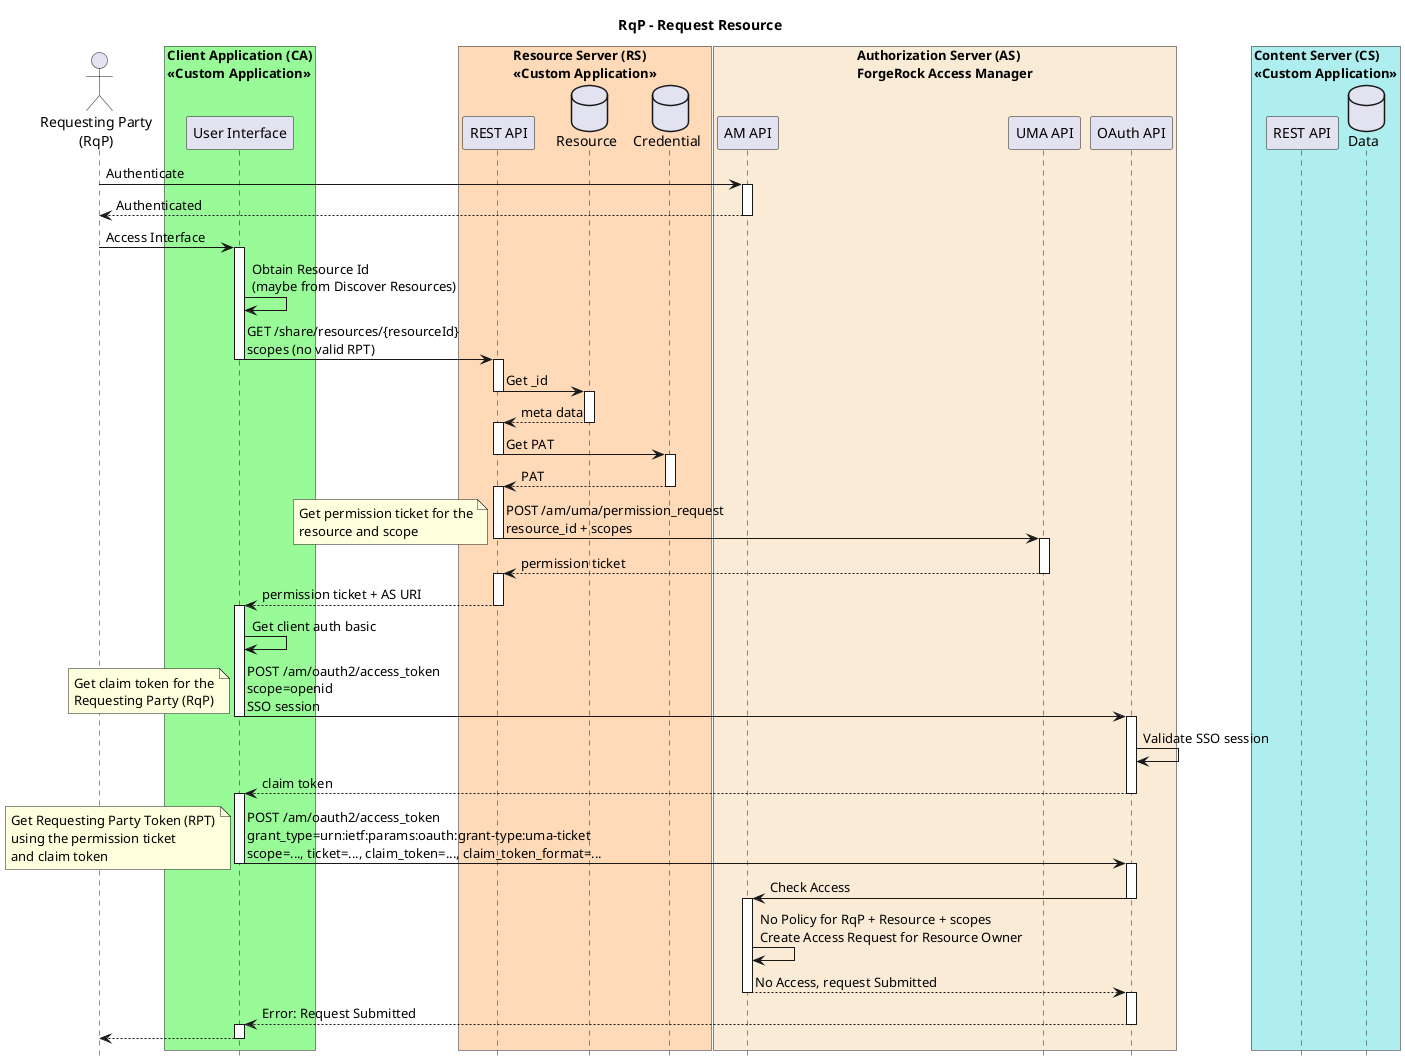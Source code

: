 @startuml
title RqP - Request Resource
hide footbox

actor "Requesting Party\n(RqP)" as RQP

box "Client Application (CA)\n<<Custom Application>>" #palegreen
participant "User Interface" as CAUI
end box

box "Resource Server (RS)\n<<Custom Application>>" #peachpuff
participant "REST API" as RSREST
database "Resource" as RSRESOURCE
database "Credential" as RSCRED
end box

box "Authorization Server (AS)\nForgeRock Access Manager" #antiquewhite
participant "AM API" as AMREST
participant "UMA API" as UMAREST
participant "OAuth API" as OAUTHREST
end box

box "Content Server (CS)\n<<Custom Application>>" #paleturquoise
participant "REST API" as CSREST
database "Data" as CSDATA
end box

RQP->AMREST: Authenticate

activate AMREST 

AMREST-->RQP: Authenticated

deactivate AMREST 

RQP->CAUI: Access Interface

activate CAUI

CAUI->CAUI: Obtain Resource Id\n(maybe from Discover Resources)

CAUI->RSREST: GET /share/resources/{resourceId}\nscopes (no valid RPT)

deactivate CAUI

activate RSREST

RSREST->RSRESOURCE: Get _id

deactivate RSREST

activate RSRESOURCE

RSRESOURCE-->RSREST: meta data

deactivate RSRESOURCE

activate RSREST

RSREST->RSCRED: Get PAT

deactivate RSREST

activate RSCRED

RSCRED-->RSREST: PAT

deactivate RSCRED

activate RSREST

RSREST->UMAREST: POST /am/uma/permission_request\nresource_id + scopes

note left: Get permission ticket for the\nresource and scope

deactivate RSREST

activate UMAREST

UMAREST-->RSREST: permission ticket

deactivate UMAREST

activate RSREST

RSREST-->CAUI: permission ticket + AS URI

deactivate RSREST

activate CAUI

CAUI->CAUI: Get client auth basic

CAUI->OAUTHREST: POST /am/oauth2/access_token\nscope=openid\nSSO session

note left: Get claim token for the\nRequesting Party (RqP)

deactivate CAUI

activate OAUTHREST

OAUTHREST->OAUTHREST: Validate SSO session

OAUTHREST-->CAUI: claim token

deactivate OAUTHREST

activate CAUI

CAUI->OAUTHREST: POST /am/oauth2/access_token\ngrant_type=urn:ietf:params:oauth:grant-type:uma-ticket\nscope=..., ticket=..., claim_token=..., claim_token_format=...

note left: Get Requesting Party Token (RPT)\nusing the permission ticket\nand claim token

deactivate CAUI

activate OAUTHREST

OAUTHREST->AMREST:Check Access

deactivate OAUTHREST

activate AMREST

AMREST->AMREST: No Policy for RqP + Resource + scopes \nCreate Access Request for Resource Owner

AMREST-->OAUTHREST: No Access, request Submitted

deactivate AMREST

activate OAUTHREST

OAUTHREST-->CAUI: Error: Request Submitted

deactivate OAUTHREST

activate CAUI

CAUI-->RQP:

deactivate CAUI

@enduml
